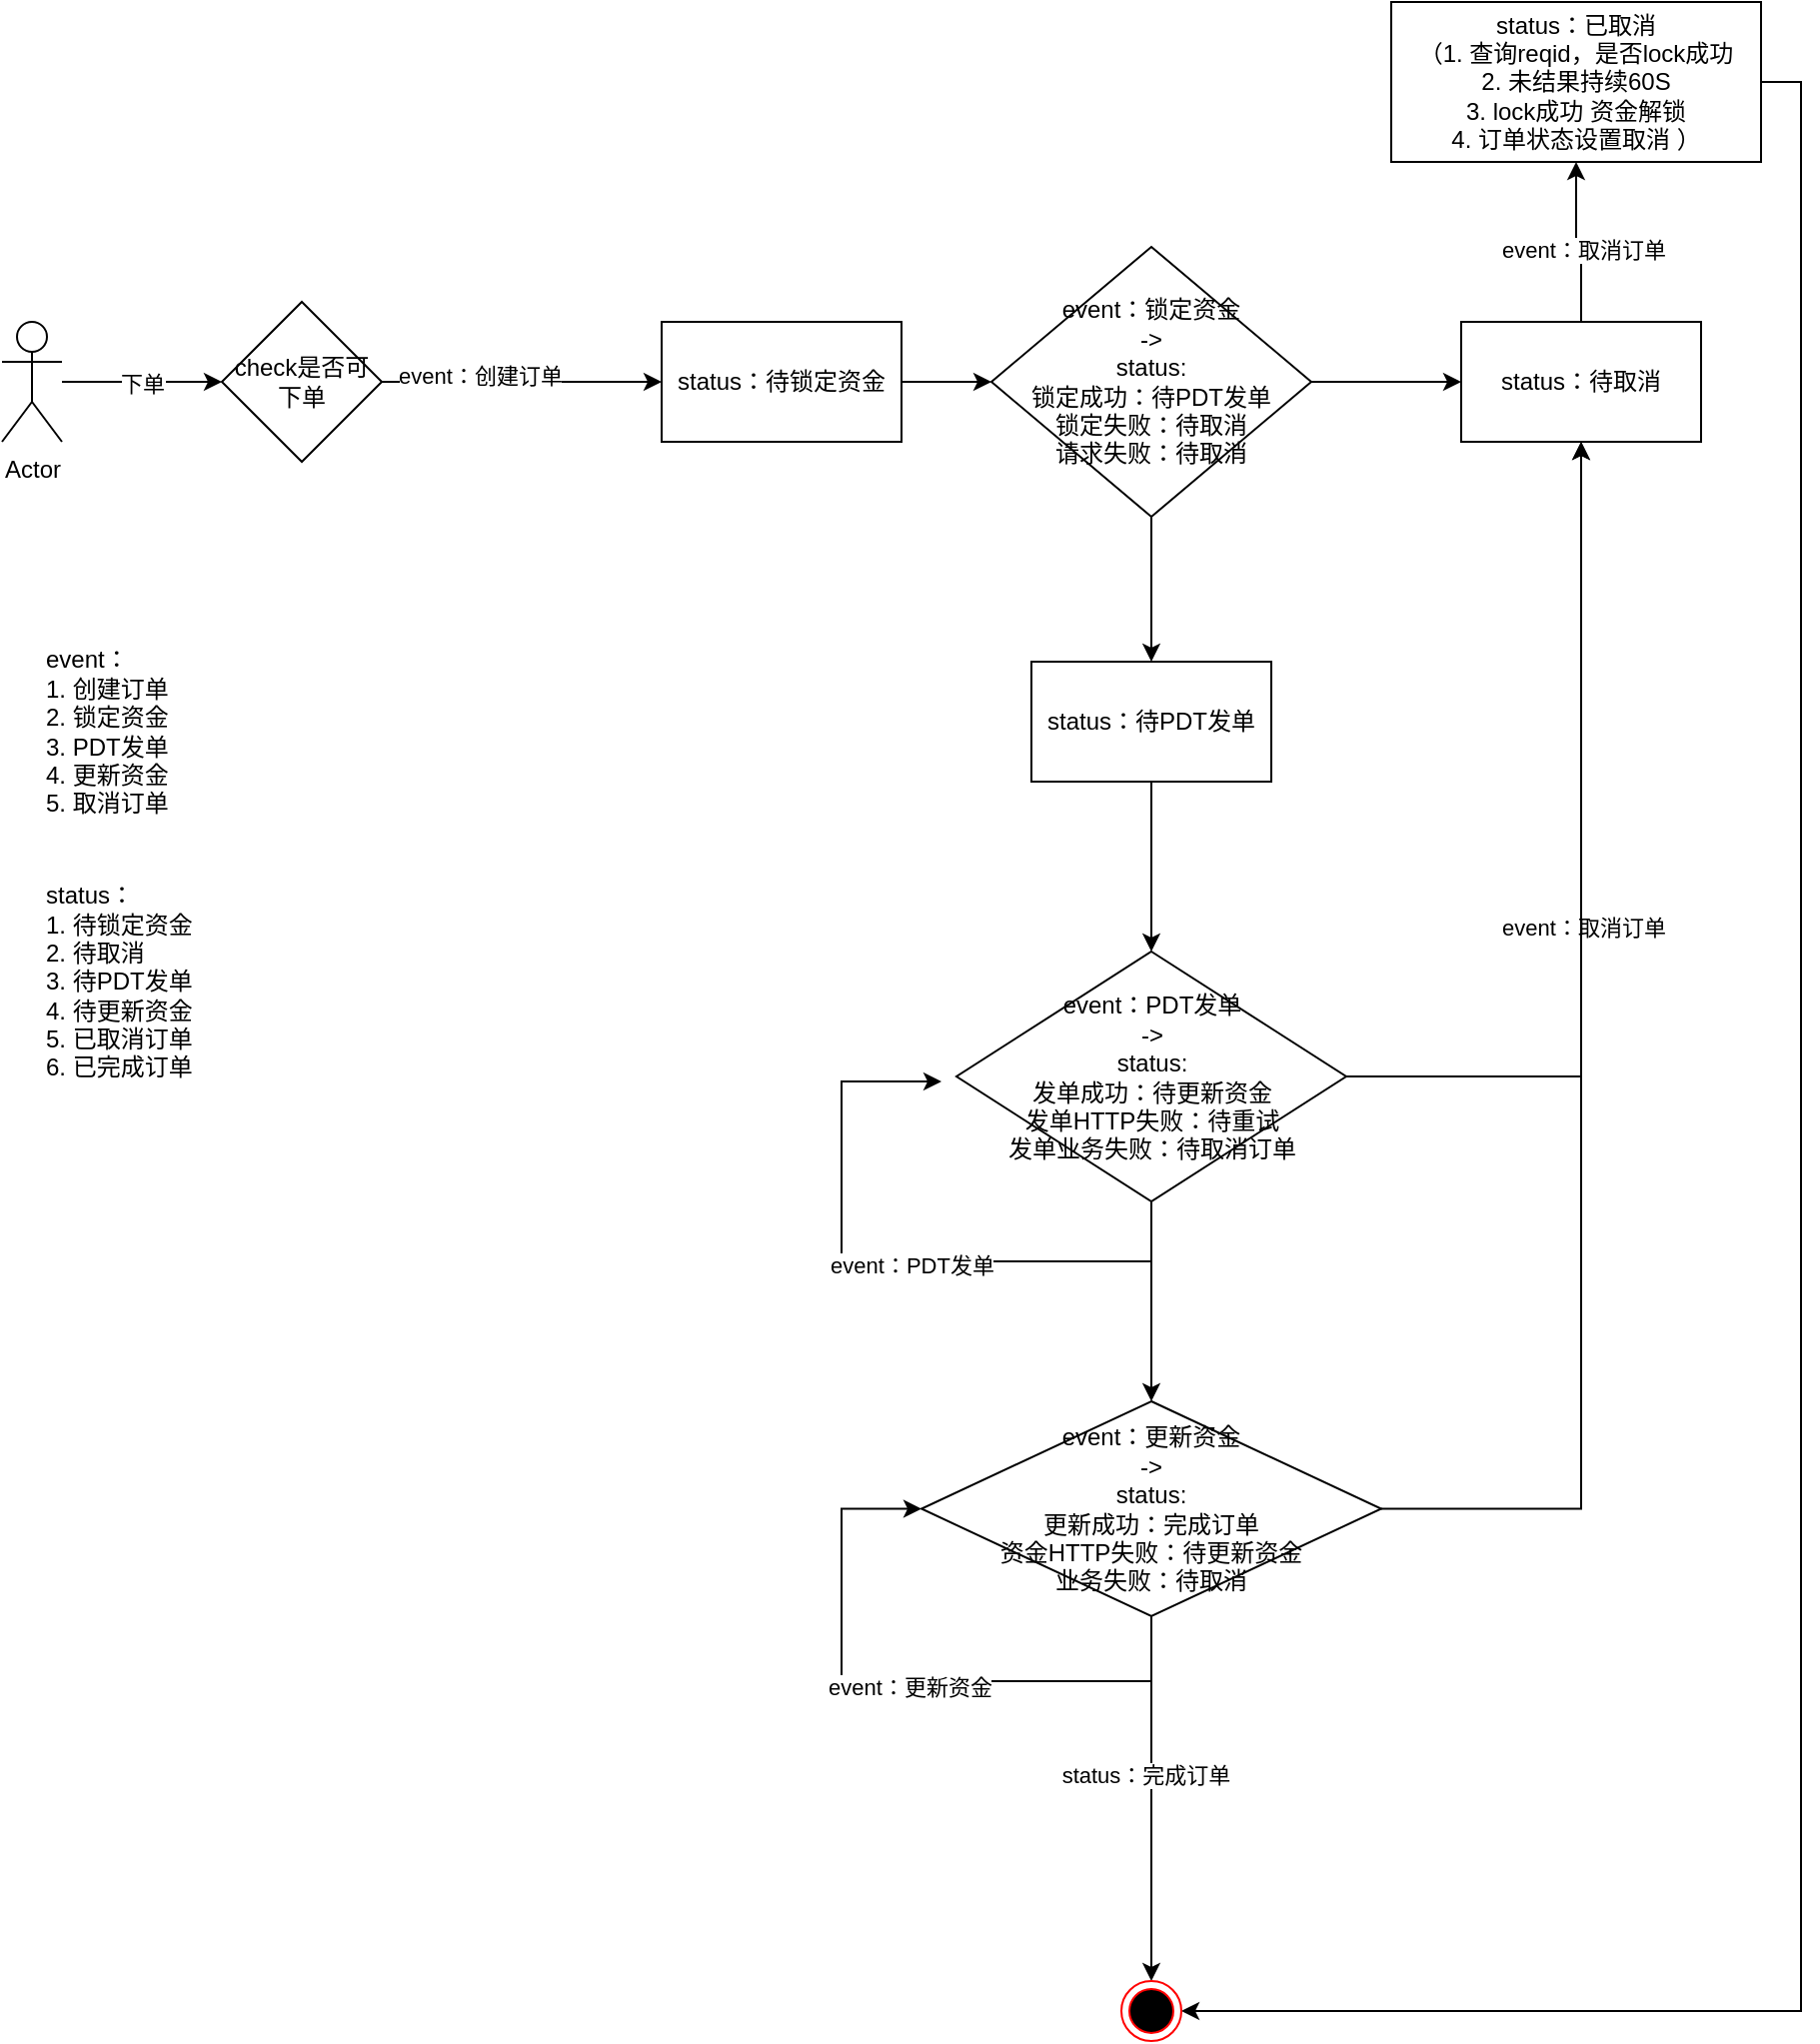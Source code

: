 <mxfile version="17.5.0" type="device"><diagram id="9cHfxbKJeUYzrLrdXNp8" name="Page-1"><mxGraphModel dx="1231" dy="803" grid="1" gridSize="10" guides="1" tooltips="1" connect="1" arrows="1" fold="1" page="1" pageScale="1" pageWidth="827" pageHeight="1169" math="0" shadow="0"><root><mxCell id="0"/><mxCell id="1" parent="0"/><mxCell id="wkkcGsAskRxf4dY5kGnI-3" value="下单" style="edgeStyle=orthogonalEdgeStyle;rounded=0;orthogonalLoop=1;jettySize=auto;html=1;" parent="1" source="wkkcGsAskRxf4dY5kGnI-1" edge="1"><mxGeometry relative="1" as="geometry"><mxPoint x="150" y="190" as="targetPoint"/></mxGeometry></mxCell><mxCell id="wkkcGsAskRxf4dY5kGnI-1" value="Actor" style="shape=umlActor;verticalLabelPosition=bottom;verticalAlign=top;html=1;" parent="1" vertex="1"><mxGeometry x="40" y="160" width="30" height="60" as="geometry"/></mxCell><mxCell id="wkkcGsAskRxf4dY5kGnI-6" value="" style="edgeStyle=orthogonalEdgeStyle;rounded=0;orthogonalLoop=1;jettySize=auto;html=1;" parent="1" source="wkkcGsAskRxf4dY5kGnI-4" target="wkkcGsAskRxf4dY5kGnI-5" edge="1"><mxGeometry relative="1" as="geometry"/></mxCell><mxCell id="wkkcGsAskRxf4dY5kGnI-7" value="event：创建订单" style="edgeLabel;html=1;align=center;verticalAlign=middle;resizable=0;points=[];" parent="wkkcGsAskRxf4dY5kGnI-6" vertex="1" connectable="0"><mxGeometry x="-0.3" y="4" relative="1" as="geometry"><mxPoint y="1" as="offset"/></mxGeometry></mxCell><mxCell id="wkkcGsAskRxf4dY5kGnI-4" value="check是否可下单" style="rhombus;whiteSpace=wrap;html=1;" parent="1" vertex="1"><mxGeometry x="150" y="150" width="80" height="80" as="geometry"/></mxCell><mxCell id="wkkcGsAskRxf4dY5kGnI-12" value="" style="edgeStyle=orthogonalEdgeStyle;rounded=0;orthogonalLoop=1;jettySize=auto;html=1;" parent="1" source="wkkcGsAskRxf4dY5kGnI-5" target="wkkcGsAskRxf4dY5kGnI-11" edge="1"><mxGeometry relative="1" as="geometry"/></mxCell><mxCell id="wkkcGsAskRxf4dY5kGnI-5" value="status：待锁定资金" style="whiteSpace=wrap;html=1;" parent="1" vertex="1"><mxGeometry x="370" y="160" width="120" height="60" as="geometry"/></mxCell><mxCell id="wkkcGsAskRxf4dY5kGnI-14" value="" style="edgeStyle=orthogonalEdgeStyle;rounded=0;orthogonalLoop=1;jettySize=auto;html=1;" parent="1" source="wkkcGsAskRxf4dY5kGnI-11" target="wkkcGsAskRxf4dY5kGnI-13" edge="1"><mxGeometry relative="1" as="geometry"/></mxCell><mxCell id="wkkcGsAskRxf4dY5kGnI-16" value="" style="edgeStyle=orthogonalEdgeStyle;rounded=0;orthogonalLoop=1;jettySize=auto;html=1;" parent="1" source="wkkcGsAskRxf4dY5kGnI-11" target="wkkcGsAskRxf4dY5kGnI-15" edge="1"><mxGeometry relative="1" as="geometry"/></mxCell><mxCell id="wkkcGsAskRxf4dY5kGnI-11" value="event：锁定资金&lt;br&gt;-&amp;gt;&lt;br&gt;status:&lt;br&gt;锁定成功：待PDT发单&lt;br&gt;锁定失败：待取消&lt;br&gt;请求失败：待取消" style="rhombus;whiteSpace=wrap;html=1;" parent="1" vertex="1"><mxGeometry x="535" y="122.5" width="160" height="135" as="geometry"/></mxCell><mxCell id="wkkcGsAskRxf4dY5kGnI-18" value="" style="edgeStyle=orthogonalEdgeStyle;rounded=0;orthogonalLoop=1;jettySize=auto;html=1;" parent="1" source="wkkcGsAskRxf4dY5kGnI-13" target="wkkcGsAskRxf4dY5kGnI-17" edge="1"><mxGeometry relative="1" as="geometry"/></mxCell><mxCell id="wkkcGsAskRxf4dY5kGnI-19" value="event：取消订单" style="edgeLabel;html=1;align=center;verticalAlign=middle;resizable=0;points=[];" parent="wkkcGsAskRxf4dY5kGnI-18" vertex="1" connectable="0"><mxGeometry x="-0.125" y="-1" relative="1" as="geometry"><mxPoint as="offset"/></mxGeometry></mxCell><mxCell id="wkkcGsAskRxf4dY5kGnI-13" value="status：待取消" style="whiteSpace=wrap;html=1;" parent="1" vertex="1"><mxGeometry x="770" y="160" width="120" height="60" as="geometry"/></mxCell><mxCell id="wkkcGsAskRxf4dY5kGnI-23" value="" style="edgeStyle=orthogonalEdgeStyle;rounded=0;orthogonalLoop=1;jettySize=auto;html=1;" parent="1" source="wkkcGsAskRxf4dY5kGnI-15" target="wkkcGsAskRxf4dY5kGnI-22" edge="1"><mxGeometry relative="1" as="geometry"/></mxCell><mxCell id="wkkcGsAskRxf4dY5kGnI-15" value="status：待PDT发单" style="whiteSpace=wrap;html=1;" parent="1" vertex="1"><mxGeometry x="555" y="330" width="120" height="60" as="geometry"/></mxCell><mxCell id="wkkcGsAskRxf4dY5kGnI-40" style="edgeStyle=orthogonalEdgeStyle;rounded=0;orthogonalLoop=1;jettySize=auto;html=1;exitX=1;exitY=0.5;exitDx=0;exitDy=0;entryX=1;entryY=0.5;entryDx=0;entryDy=0;" parent="1" source="wkkcGsAskRxf4dY5kGnI-17" target="wkkcGsAskRxf4dY5kGnI-33" edge="1"><mxGeometry relative="1" as="geometry"/></mxCell><mxCell id="wkkcGsAskRxf4dY5kGnI-17" value="status：已取消&lt;br&gt;（1. 查询reqid，是否lock成功&lt;br&gt;2. 未结果持续60S&lt;br&gt;3. lock成功 资金解锁&lt;br&gt;4. 订单状态设置取消 ）" style="whiteSpace=wrap;html=1;" parent="1" vertex="1"><mxGeometry x="735" width="185" height="80" as="geometry"/></mxCell><mxCell id="wkkcGsAskRxf4dY5kGnI-24" style="edgeStyle=orthogonalEdgeStyle;rounded=0;orthogonalLoop=1;jettySize=auto;html=1;exitX=1;exitY=0.5;exitDx=0;exitDy=0;entryX=0.5;entryY=1;entryDx=0;entryDy=0;" parent="1" source="wkkcGsAskRxf4dY5kGnI-22" target="wkkcGsAskRxf4dY5kGnI-13" edge="1"><mxGeometry relative="1" as="geometry"/></mxCell><mxCell id="wkkcGsAskRxf4dY5kGnI-25" value="event：取消订单" style="edgeLabel;html=1;align=center;verticalAlign=middle;resizable=0;points=[];" parent="wkkcGsAskRxf4dY5kGnI-24" vertex="1" connectable="0"><mxGeometry x="-0.116" y="-1" relative="1" as="geometry"><mxPoint as="offset"/></mxGeometry></mxCell><mxCell id="wkkcGsAskRxf4dY5kGnI-26" style="edgeStyle=orthogonalEdgeStyle;rounded=0;orthogonalLoop=1;jettySize=auto;html=1;exitX=0.5;exitY=1;exitDx=0;exitDy=0;" parent="1" source="wkkcGsAskRxf4dY5kGnI-22" edge="1"><mxGeometry relative="1" as="geometry"><mxPoint x="510" y="540" as="targetPoint"/><Array as="points"><mxPoint x="615" y="630"/><mxPoint x="460" y="630"/><mxPoint x="460" y="540"/></Array></mxGeometry></mxCell><mxCell id="wkkcGsAskRxf4dY5kGnI-29" value="event：PDT发单" style="edgeLabel;html=1;align=center;verticalAlign=middle;resizable=0;points=[];" parent="wkkcGsAskRxf4dY5kGnI-26" vertex="1" connectable="0"><mxGeometry x="-0.077" y="2" relative="1" as="geometry"><mxPoint as="offset"/></mxGeometry></mxCell><mxCell id="wkkcGsAskRxf4dY5kGnI-32" value="" style="edgeStyle=orthogonalEdgeStyle;rounded=0;orthogonalLoop=1;jettySize=auto;html=1;" parent="1" source="wkkcGsAskRxf4dY5kGnI-22" target="wkkcGsAskRxf4dY5kGnI-31" edge="1"><mxGeometry relative="1" as="geometry"/></mxCell><mxCell id="wkkcGsAskRxf4dY5kGnI-22" value="event：PDT发单&lt;br&gt;-&amp;gt;&lt;br&gt;status:&lt;br&gt;发单成功：待更新资金&lt;br&gt;发单HTTP失败：待重试&lt;br&gt;发单业务失败：待取消订单" style="rhombus;whiteSpace=wrap;html=1;" parent="1" vertex="1"><mxGeometry x="517.5" y="475" width="195" height="125" as="geometry"/></mxCell><mxCell id="wkkcGsAskRxf4dY5kGnI-34" style="edgeStyle=orthogonalEdgeStyle;rounded=0;orthogonalLoop=1;jettySize=auto;html=1;exitX=0.5;exitY=1;exitDx=0;exitDy=0;entryX=0.5;entryY=0;entryDx=0;entryDy=0;" parent="1" source="wkkcGsAskRxf4dY5kGnI-31" target="wkkcGsAskRxf4dY5kGnI-33" edge="1"><mxGeometry relative="1" as="geometry"/></mxCell><mxCell id="wkkcGsAskRxf4dY5kGnI-35" value="status：完成订单" style="edgeLabel;html=1;align=center;verticalAlign=middle;resizable=0;points=[];" parent="wkkcGsAskRxf4dY5kGnI-34" vertex="1" connectable="0"><mxGeometry x="-0.13" y="-3" relative="1" as="geometry"><mxPoint as="offset"/></mxGeometry></mxCell><mxCell id="wkkcGsAskRxf4dY5kGnI-38" style="edgeStyle=orthogonalEdgeStyle;rounded=0;orthogonalLoop=1;jettySize=auto;html=1;exitX=1;exitY=0.5;exitDx=0;exitDy=0;entryX=0.5;entryY=1;entryDx=0;entryDy=0;" parent="1" source="wkkcGsAskRxf4dY5kGnI-31" target="wkkcGsAskRxf4dY5kGnI-13" edge="1"><mxGeometry relative="1" as="geometry"><mxPoint x="830" y="530" as="targetPoint"/></mxGeometry></mxCell><mxCell id="wkkcGsAskRxf4dY5kGnI-31" value="event：更新资金&lt;br&gt;-&amp;gt;&lt;br&gt;status:&lt;br&gt;更新成功：完成订单&lt;br&gt;资金HTTP失败：待更新资金&lt;br&gt;业务失败：待取消" style="rhombus;whiteSpace=wrap;html=1;" parent="1" vertex="1"><mxGeometry x="500" y="700" width="230" height="107.5" as="geometry"/></mxCell><mxCell id="wkkcGsAskRxf4dY5kGnI-33" value="" style="ellipse;html=1;shape=endState;fillColor=#000000;strokeColor=#ff0000;" parent="1" vertex="1"><mxGeometry x="600" y="990" width="30" height="30" as="geometry"/></mxCell><mxCell id="wkkcGsAskRxf4dY5kGnI-36" style="edgeStyle=orthogonalEdgeStyle;rounded=0;orthogonalLoop=1;jettySize=auto;html=1;exitX=0.5;exitY=1;exitDx=0;exitDy=0;entryX=0;entryY=0.5;entryDx=0;entryDy=0;" parent="1" source="wkkcGsAskRxf4dY5kGnI-31" target="wkkcGsAskRxf4dY5kGnI-31" edge="1"><mxGeometry relative="1" as="geometry"><Array as="points"><mxPoint x="615" y="840"/><mxPoint x="460" y="840"/><mxPoint x="460" y="754"/></Array></mxGeometry></mxCell><mxCell id="wkkcGsAskRxf4dY5kGnI-37" value="event：更新资金" style="edgeLabel;html=1;align=center;verticalAlign=middle;resizable=0;points=[];" parent="wkkcGsAskRxf4dY5kGnI-36" vertex="1" connectable="0"><mxGeometry x="-0.02" y="2" relative="1" as="geometry"><mxPoint y="1" as="offset"/></mxGeometry></mxCell><mxCell id="4Fet25VMf1nZCiDfic0X-1" value="event：&lt;br&gt;1. 创建订单&lt;br&gt;2. 锁定资金&lt;br&gt;3. PDT发单&lt;br&gt;4. 更新资金&lt;br&gt;5. 取消订单&lt;br&gt;" style="text;html=1;strokeColor=none;fillColor=none;align=left;verticalAlign=middle;whiteSpace=wrap;rounded=0;" vertex="1" parent="1"><mxGeometry x="60" y="320" width="180" height="90" as="geometry"/></mxCell><mxCell id="4Fet25VMf1nZCiDfic0X-2" value="status：&lt;br&gt;1. 待锁定资金&lt;br&gt;2. 待取消&lt;br&gt;3. 待PDT发单&amp;nbsp;&lt;br&gt;4. 待更新资金&lt;br&gt;5. 已取消订单&lt;br&gt;6. 已完成订单" style="text;html=1;align=left;verticalAlign=middle;resizable=0;points=[];autosize=1;strokeColor=none;fillColor=none;" vertex="1" parent="1"><mxGeometry x="60" y="440" width="90" height="100" as="geometry"/></mxCell></root></mxGraphModel></diagram></mxfile>